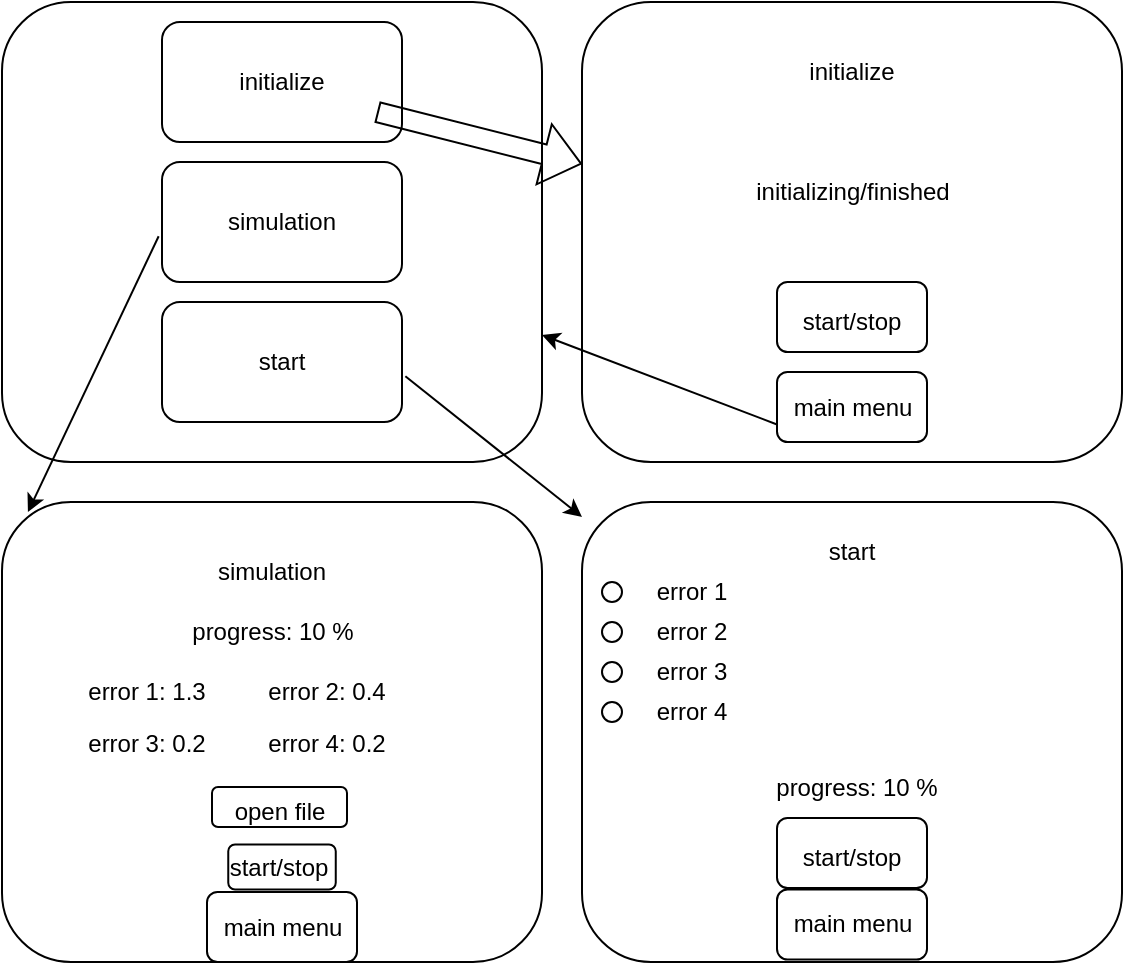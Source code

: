 <mxfile version="17.4.2" type="device"><diagram id="aa7ODB3a74VfNPQ9LbIe" name="Page-1"><mxGraphModel dx="865" dy="541" grid="1" gridSize="10" guides="1" tooltips="1" connect="1" arrows="1" fold="1" page="1" pageScale="1" pageWidth="850" pageHeight="1100" math="0" shadow="0"><root><mxCell id="0"/><mxCell id="1" parent="0"/><mxCell id="OP-7YmS1bUa9PrDHHvIW-1" value="" style="rounded=1;whiteSpace=wrap;html=1;" parent="1" vertex="1"><mxGeometry x="50" y="180" width="270" height="230" as="geometry"/></mxCell><mxCell id="OP-7YmS1bUa9PrDHHvIW-2" value="" style="rounded=1;whiteSpace=wrap;html=1;" parent="1" vertex="1"><mxGeometry x="130" y="190" width="120" height="60" as="geometry"/></mxCell><mxCell id="OP-7YmS1bUa9PrDHHvIW-3" value="" style="rounded=1;whiteSpace=wrap;html=1;" parent="1" vertex="1"><mxGeometry x="130" y="260" width="120" height="60" as="geometry"/></mxCell><mxCell id="OP-7YmS1bUa9PrDHHvIW-4" value="" style="rounded=1;whiteSpace=wrap;html=1;" parent="1" vertex="1"><mxGeometry x="130" y="330" width="120" height="60" as="geometry"/></mxCell><mxCell id="OP-7YmS1bUa9PrDHHvIW-5" value="initialize" style="text;html=1;strokeColor=none;fillColor=none;align=center;verticalAlign=middle;whiteSpace=wrap;rounded=0;" parent="1" vertex="1"><mxGeometry x="160" y="205" width="60" height="30" as="geometry"/></mxCell><mxCell id="OP-7YmS1bUa9PrDHHvIW-6" value="simulation" style="text;html=1;strokeColor=none;fillColor=none;align=center;verticalAlign=middle;whiteSpace=wrap;rounded=0;" parent="1" vertex="1"><mxGeometry x="160" y="275" width="60" height="30" as="geometry"/></mxCell><mxCell id="OP-7YmS1bUa9PrDHHvIW-7" value="start" style="text;html=1;strokeColor=none;fillColor=none;align=center;verticalAlign=middle;whiteSpace=wrap;rounded=0;" parent="1" vertex="1"><mxGeometry x="160" y="345" width="60" height="30" as="geometry"/></mxCell><mxCell id="OP-7YmS1bUa9PrDHHvIW-8" value="" style="rounded=1;whiteSpace=wrap;html=1;" parent="1" vertex="1"><mxGeometry x="340" y="180" width="270" height="230" as="geometry"/></mxCell><mxCell id="OP-7YmS1bUa9PrDHHvIW-9" value="initialize" style="text;html=1;strokeColor=none;fillColor=none;align=center;verticalAlign=middle;whiteSpace=wrap;rounded=0;" parent="1" vertex="1"><mxGeometry x="445" y="200" width="60" height="30" as="geometry"/></mxCell><mxCell id="OP-7YmS1bUa9PrDHHvIW-11" value="" style="rounded=1;whiteSpace=wrap;html=1;" parent="1" vertex="1"><mxGeometry x="437.5" y="320" width="75" height="35" as="geometry"/></mxCell><mxCell id="OP-7YmS1bUa9PrDHHvIW-12" value="start/stop" style="text;html=1;strokeColor=none;fillColor=none;align=center;verticalAlign=middle;whiteSpace=wrap;rounded=0;" parent="1" vertex="1"><mxGeometry x="445" y="325" width="60" height="30" as="geometry"/></mxCell><mxCell id="OP-7YmS1bUa9PrDHHvIW-14" value="initializing/finished" style="text;html=1;strokeColor=none;fillColor=none;align=center;verticalAlign=middle;whiteSpace=wrap;rounded=0;" parent="1" vertex="1"><mxGeometry x="397.5" y="260" width="155" height="30" as="geometry"/></mxCell><mxCell id="OP-7YmS1bUa9PrDHHvIW-15" value="" style="rounded=1;whiteSpace=wrap;html=1;" parent="1" vertex="1"><mxGeometry x="50" y="430" width="270" height="230" as="geometry"/></mxCell><mxCell id="OP-7YmS1bUa9PrDHHvIW-16" value="simulation" style="text;html=1;strokeColor=none;fillColor=none;align=center;verticalAlign=middle;whiteSpace=wrap;rounded=0;" parent="1" vertex="1"><mxGeometry x="155" y="450" width="60" height="30" as="geometry"/></mxCell><mxCell id="OP-7YmS1bUa9PrDHHvIW-19" value="progress: 10 %" style="text;html=1;strokeColor=none;fillColor=none;align=center;verticalAlign=middle;whiteSpace=wrap;rounded=0;" parent="1" vertex="1"><mxGeometry x="132.5" y="480" width="105" height="30" as="geometry"/></mxCell><mxCell id="OP-7YmS1bUa9PrDHHvIW-20" value="error 1: 1.3" style="text;html=1;strokeColor=none;fillColor=none;align=center;verticalAlign=middle;whiteSpace=wrap;rounded=0;" parent="1" vertex="1"><mxGeometry x="85" y="510" width="75" height="30" as="geometry"/></mxCell><mxCell id="OP-7YmS1bUa9PrDHHvIW-21" value="error 2: 0.4" style="text;html=1;strokeColor=none;fillColor=none;align=center;verticalAlign=middle;whiteSpace=wrap;rounded=0;" parent="1" vertex="1"><mxGeometry x="175" y="510" width="75" height="30" as="geometry"/></mxCell><mxCell id="OP-7YmS1bUa9PrDHHvIW-22" value="error 3: 0.2" style="text;html=1;strokeColor=none;fillColor=none;align=center;verticalAlign=middle;whiteSpace=wrap;rounded=0;" parent="1" vertex="1"><mxGeometry x="85" y="543" width="75" height="15" as="geometry"/></mxCell><mxCell id="OP-7YmS1bUa9PrDHHvIW-23" value="" style="rounded=1;whiteSpace=wrap;html=1;" parent="1" vertex="1"><mxGeometry x="155" y="572.5" width="67.5" height="20" as="geometry"/></mxCell><mxCell id="OP-7YmS1bUa9PrDHHvIW-24" value="open file" style="text;html=1;strokeColor=none;fillColor=none;align=center;verticalAlign=middle;whiteSpace=wrap;rounded=0;" parent="1" vertex="1"><mxGeometry x="163.75" y="577.5" width="50" height="15" as="geometry"/></mxCell><mxCell id="OP-7YmS1bUa9PrDHHvIW-25" value="" style="rounded=1;whiteSpace=wrap;html=1;" parent="1" vertex="1"><mxGeometry x="163.13" y="601.25" width="53.75" height="22.5" as="geometry"/></mxCell><mxCell id="OP-7YmS1bUa9PrDHHvIW-26" value="start/stop" style="text;html=1;strokeColor=none;fillColor=none;align=center;verticalAlign=middle;whiteSpace=wrap;rounded=0;" parent="1" vertex="1"><mxGeometry x="168.13" y="600" width="41.25" height="25" as="geometry"/></mxCell><mxCell id="OP-7YmS1bUa9PrDHHvIW-27" value="" style="rounded=1;whiteSpace=wrap;html=1;" parent="1" vertex="1"><mxGeometry x="340" y="430" width="270" height="230" as="geometry"/></mxCell><mxCell id="OP-7YmS1bUa9PrDHHvIW-28" value="start" style="text;html=1;strokeColor=none;fillColor=none;align=center;verticalAlign=middle;whiteSpace=wrap;rounded=0;" parent="1" vertex="1"><mxGeometry x="445" y="440" width="60" height="30" as="geometry"/></mxCell><mxCell id="OP-7YmS1bUa9PrDHHvIW-29" value="" style="ellipse;whiteSpace=wrap;html=1;aspect=fixed;" parent="1" vertex="1"><mxGeometry x="350" y="470" width="10" height="10" as="geometry"/></mxCell><mxCell id="OP-7YmS1bUa9PrDHHvIW-30" value="" style="ellipse;whiteSpace=wrap;html=1;aspect=fixed;" parent="1" vertex="1"><mxGeometry x="350" y="490" width="10" height="10" as="geometry"/></mxCell><mxCell id="OP-7YmS1bUa9PrDHHvIW-31" value="" style="ellipse;whiteSpace=wrap;html=1;aspect=fixed;" parent="1" vertex="1"><mxGeometry x="350" y="510" width="10" height="10" as="geometry"/></mxCell><mxCell id="OP-7YmS1bUa9PrDHHvIW-32" value="error 1" style="text;html=1;strokeColor=none;fillColor=none;align=center;verticalAlign=middle;whiteSpace=wrap;rounded=0;" parent="1" vertex="1"><mxGeometry x="365" y="460" width="60" height="30" as="geometry"/></mxCell><mxCell id="OP-7YmS1bUa9PrDHHvIW-33" value="error 2" style="text;html=1;strokeColor=none;fillColor=none;align=center;verticalAlign=middle;whiteSpace=wrap;rounded=0;" parent="1" vertex="1"><mxGeometry x="365" y="480" width="60" height="30" as="geometry"/></mxCell><mxCell id="OP-7YmS1bUa9PrDHHvIW-34" value="error 3" style="text;html=1;strokeColor=none;fillColor=none;align=center;verticalAlign=middle;whiteSpace=wrap;rounded=0;" parent="1" vertex="1"><mxGeometry x="365" y="500" width="60" height="30" as="geometry"/></mxCell><mxCell id="OP-7YmS1bUa9PrDHHvIW-35" value="error 4: 0.2" style="text;html=1;strokeColor=none;fillColor=none;align=center;verticalAlign=middle;whiteSpace=wrap;rounded=0;" parent="1" vertex="1"><mxGeometry x="175" y="543" width="75" height="15" as="geometry"/></mxCell><mxCell id="OP-7YmS1bUa9PrDHHvIW-36" value="" style="ellipse;whiteSpace=wrap;html=1;aspect=fixed;" parent="1" vertex="1"><mxGeometry x="350" y="530" width="10" height="10" as="geometry"/></mxCell><mxCell id="OP-7YmS1bUa9PrDHHvIW-37" value="error 4" style="text;html=1;strokeColor=none;fillColor=none;align=center;verticalAlign=middle;whiteSpace=wrap;rounded=0;" parent="1" vertex="1"><mxGeometry x="365" y="520" width="60" height="30" as="geometry"/></mxCell><mxCell id="OP-7YmS1bUa9PrDHHvIW-38" value="" style="rounded=1;whiteSpace=wrap;html=1;" parent="1" vertex="1"><mxGeometry x="437.5" y="588" width="75" height="35" as="geometry"/></mxCell><mxCell id="OP-7YmS1bUa9PrDHHvIW-39" value="start/stop" style="text;html=1;strokeColor=none;fillColor=none;align=center;verticalAlign=middle;whiteSpace=wrap;rounded=0;" parent="1" vertex="1"><mxGeometry x="445" y="593" width="60" height="30" as="geometry"/></mxCell><mxCell id="OP-7YmS1bUa9PrDHHvIW-40" value="progress: 10 %" style="text;html=1;strokeColor=none;fillColor=none;align=center;verticalAlign=middle;whiteSpace=wrap;rounded=0;" parent="1" vertex="1"><mxGeometry x="425" y="558" width="105" height="30" as="geometry"/></mxCell><mxCell id="OP-7YmS1bUa9PrDHHvIW-44" value="" style="shape=flexArrow;endArrow=classic;html=1;rounded=0;" parent="1" target="OP-7YmS1bUa9PrDHHvIW-8" edge="1"><mxGeometry width="50" height="50" relative="1" as="geometry"><mxPoint x="237.5" y="235" as="sourcePoint"/><mxPoint x="287.5" y="185" as="targetPoint"/></mxGeometry></mxCell><mxCell id="Zk5jfqouCYQx0e4CeJD8-3" value="" style="rounded=1;whiteSpace=wrap;html=1;" vertex="1" parent="1"><mxGeometry x="437.5" y="365" width="75" height="35" as="geometry"/></mxCell><mxCell id="Zk5jfqouCYQx0e4CeJD8-4" value="main menu" style="text;html=1;strokeColor=none;fillColor=none;align=center;verticalAlign=middle;whiteSpace=wrap;rounded=0;" vertex="1" parent="1"><mxGeometry x="442.5" y="367.5" width="65" height="30" as="geometry"/></mxCell><mxCell id="Zk5jfqouCYQx0e4CeJD8-5" value="" style="rounded=1;whiteSpace=wrap;html=1;" vertex="1" parent="1"><mxGeometry x="152.5" y="625" width="75" height="35" as="geometry"/></mxCell><mxCell id="Zk5jfqouCYQx0e4CeJD8-6" value="main menu" style="text;html=1;strokeColor=none;fillColor=none;align=center;verticalAlign=middle;whiteSpace=wrap;rounded=0;" vertex="1" parent="1"><mxGeometry x="157.5" y="627.5" width="65" height="30" as="geometry"/></mxCell><mxCell id="Zk5jfqouCYQx0e4CeJD8-7" value="" style="rounded=1;whiteSpace=wrap;html=1;" vertex="1" parent="1"><mxGeometry x="437.5" y="623.75" width="75" height="35" as="geometry"/></mxCell><mxCell id="Zk5jfqouCYQx0e4CeJD8-8" value="main menu" style="text;html=1;strokeColor=none;fillColor=none;align=center;verticalAlign=middle;whiteSpace=wrap;rounded=0;" vertex="1" parent="1"><mxGeometry x="442.5" y="626.25" width="65" height="30" as="geometry"/></mxCell><mxCell id="Zk5jfqouCYQx0e4CeJD8-9" value="" style="endArrow=classic;html=1;rounded=0;exitX=-0.014;exitY=0.619;exitDx=0;exitDy=0;entryX=0.048;entryY=0.022;entryDx=0;entryDy=0;entryPerimeter=0;exitPerimeter=0;" edge="1" parent="1" source="OP-7YmS1bUa9PrDHHvIW-3" target="OP-7YmS1bUa9PrDHHvIW-15"><mxGeometry width="50" height="50" relative="1" as="geometry"><mxPoint x="320" y="470" as="sourcePoint"/><mxPoint x="370" y="420" as="targetPoint"/></mxGeometry></mxCell><mxCell id="Zk5jfqouCYQx0e4CeJD8-10" value="" style="endArrow=classic;html=1;rounded=0;exitX=1.014;exitY=0.619;exitDx=0;exitDy=0;exitPerimeter=0;" edge="1" parent="1" source="OP-7YmS1bUa9PrDHHvIW-4" target="OP-7YmS1bUa9PrDHHvIW-27"><mxGeometry width="50" height="50" relative="1" as="geometry"><mxPoint x="320" y="470" as="sourcePoint"/><mxPoint x="370" y="420" as="targetPoint"/></mxGeometry></mxCell><mxCell id="Zk5jfqouCYQx0e4CeJD8-11" value="" style="endArrow=classic;html=1;rounded=0;exitX=0;exitY=0.75;exitDx=0;exitDy=0;" edge="1" parent="1" source="Zk5jfqouCYQx0e4CeJD8-3" target="OP-7YmS1bUa9PrDHHvIW-1"><mxGeometry width="50" height="50" relative="1" as="geometry"><mxPoint x="320" y="470" as="sourcePoint"/><mxPoint x="370" y="420" as="targetPoint"/></mxGeometry></mxCell></root></mxGraphModel></diagram></mxfile>